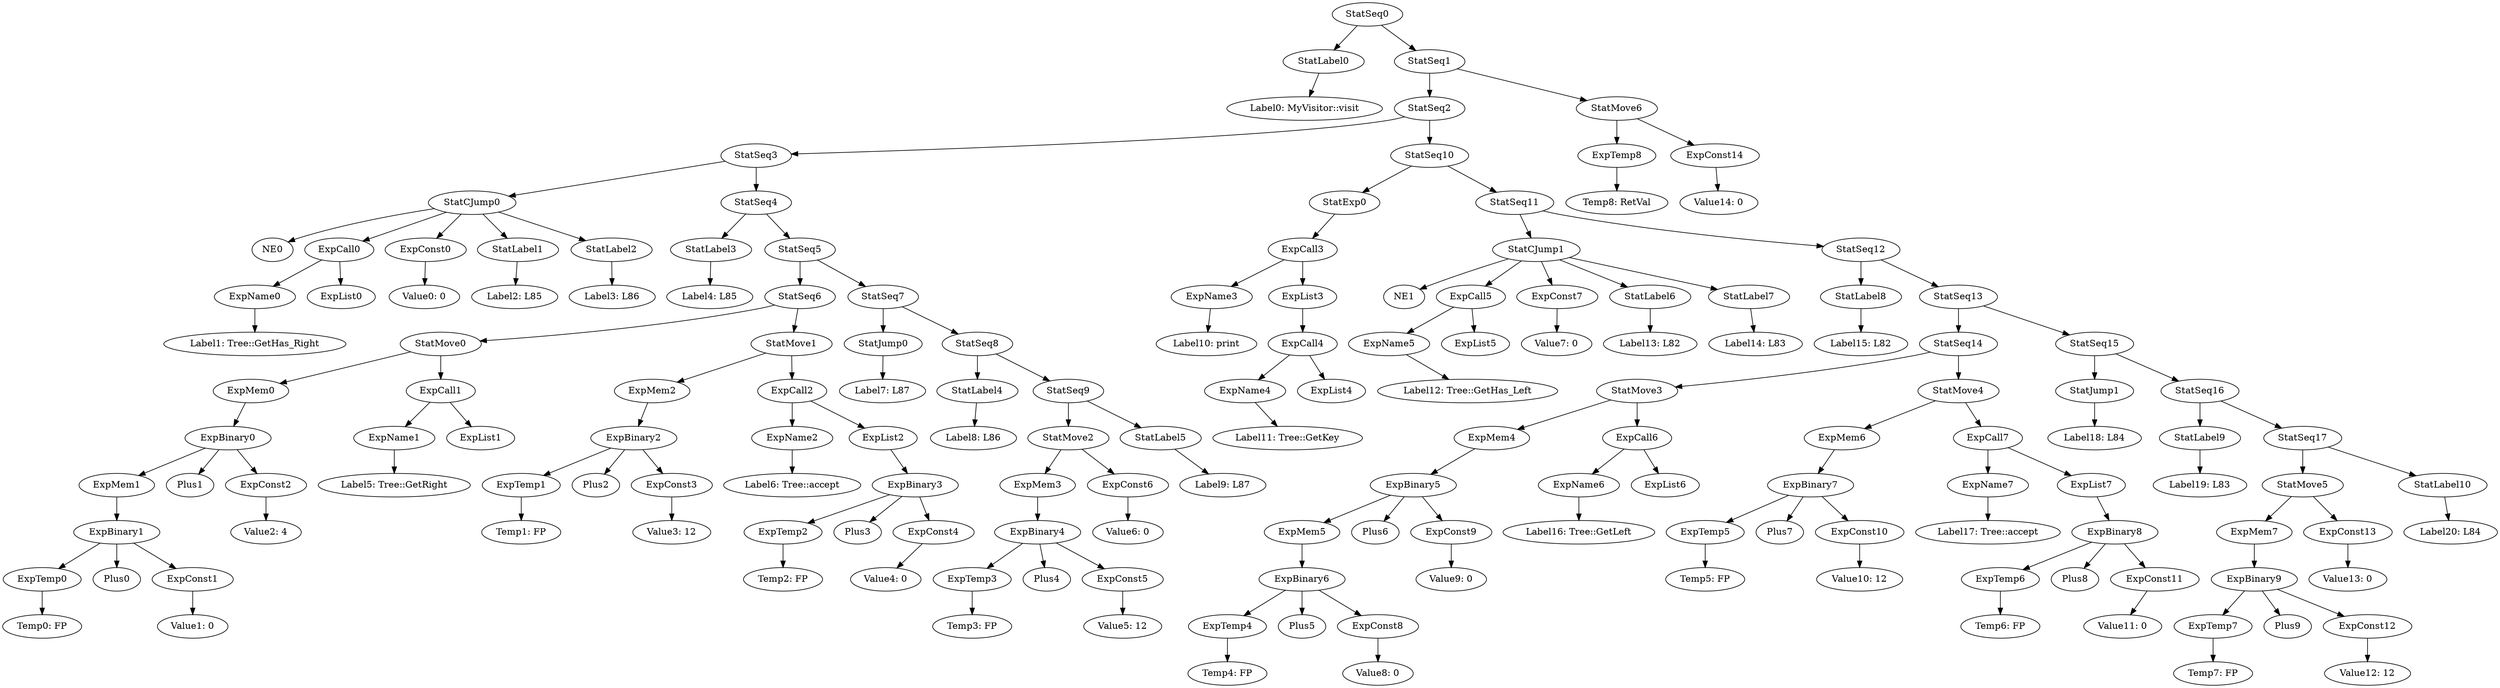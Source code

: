 digraph {
	ordering = out;
	ExpConst14 -> "Value14: 0";
	StatMove6 -> ExpTemp8;
	StatMove6 -> ExpConst14;
	ExpTemp8 -> "Temp8: RetVal";
	StatLabel10 -> "Label20: L84";
	ExpConst6 -> "Value6: 0";
	ExpMem1 -> ExpBinary1;
	StatMove2 -> ExpMem3;
	StatMove2 -> ExpConst6;
	ExpMem3 -> ExpBinary4;
	ExpConst0 -> "Value0: 0";
	StatLabel7 -> "Label14: L83";
	ExpList2 -> ExpBinary3;
	ExpConst4 -> "Value4: 0";
	ExpTemp2 -> "Temp2: FP";
	ExpConst3 -> "Value3: 12";
	StatLabel6 -> "Label13: L82";
	ExpTemp5 -> "Temp5: FP";
	ExpBinary2 -> ExpTemp1;
	ExpBinary2 -> Plus2;
	ExpBinary2 -> ExpConst3;
	StatSeq17 -> StatMove5;
	StatSeq17 -> StatLabel10;
	StatLabel0 -> "Label0: MyVisitor::visit";
	ExpMem5 -> ExpBinary6;
	StatSeq3 -> StatCJump0;
	StatSeq3 -> StatSeq4;
	StatSeq15 -> StatJump1;
	StatSeq15 -> StatSeq16;
	StatLabel3 -> "Label4: L85";
	ExpBinary3 -> ExpTemp2;
	ExpBinary3 -> Plus3;
	ExpBinary3 -> ExpConst4;
	ExpMem7 -> ExpBinary9;
	StatMove0 -> ExpMem0;
	StatMove0 -> ExpCall1;
	ExpTemp3 -> "Temp3: FP";
	StatSeq8 -> StatLabel4;
	StatSeq8 -> StatSeq9;
	StatSeq6 -> StatMove0;
	StatSeq6 -> StatMove1;
	StatLabel8 -> "Label15: L82";
	ExpConst1 -> "Value1: 0";
	ExpName1 -> "Label5: Tree::GetRight";
	StatSeq10 -> StatExp0;
	StatSeq10 -> StatSeq11;
	StatSeq14 -> StatMove3;
	StatSeq14 -> StatMove4;
	StatSeq9 -> StatMove2;
	StatSeq9 -> StatLabel5;
	ExpCall0 -> ExpName0;
	ExpCall0 -> ExpList0;
	ExpCall1 -> ExpName1;
	ExpCall1 -> ExpList1;
	StatSeq1 -> StatSeq2;
	StatSeq1 -> StatMove6;
	ExpMem2 -> ExpBinary2;
	StatLabel1 -> "Label2: L85";
	ExpName2 -> "Label6: Tree::accept";
	ExpCall4 -> ExpName4;
	ExpCall4 -> ExpList4;
	StatJump0 -> "Label7: L87";
	ExpName7 -> "Label17: Tree::accept";
	ExpBinary4 -> ExpTemp3;
	ExpBinary4 -> Plus4;
	ExpBinary4 -> ExpConst5;
	ExpTemp1 -> "Temp1: FP";
	ExpConst5 -> "Value5: 12";
	StatSeq0 -> StatLabel0;
	StatSeq0 -> StatSeq1;
	ExpConst2 -> "Value2: 4";
	StatExp0 -> ExpCall3;
	StatSeq5 -> StatSeq6;
	StatSeq5 -> StatSeq7;
	StatLabel4 -> "Label8: L86";
	StatLabel9 -> "Label19: L83";
	StatMove1 -> ExpMem2;
	StatMove1 -> ExpCall2;
	StatSeq13 -> StatSeq14;
	StatSeq13 -> StatSeq15;
	StatCJump0 -> NE0;
	StatCJump0 -> ExpCall0;
	StatCJump0 -> ExpConst0;
	StatCJump0 -> StatLabel1;
	StatCJump0 -> StatLabel2;
	ExpConst8 -> "Value8: 0";
	ExpName0 -> "Label1: Tree::GetHas_Right";
	ExpName5 -> "Label12: Tree::GetHas_Left";
	ExpTemp0 -> "Temp0: FP";
	ExpTemp7 -> "Temp7: FP";
	ExpMem0 -> ExpBinary0;
	ExpBinary0 -> ExpMem1;
	ExpBinary0 -> Plus1;
	ExpBinary0 -> ExpConst2;
	ExpCall2 -> ExpName2;
	ExpCall2 -> ExpList2;
	StatSeq2 -> StatSeq3;
	StatSeq2 -> StatSeq10;
	ExpName4 -> "Label11: Tree::GetKey";
	ExpMem4 -> ExpBinary5;
	ExpList3 -> ExpCall4;
	ExpCall3 -> ExpName3;
	ExpCall3 -> ExpList3;
	StatCJump1 -> NE1;
	StatCJump1 -> ExpCall5;
	StatCJump1 -> ExpConst7;
	StatCJump1 -> StatLabel6;
	StatCJump1 -> StatLabel7;
	ExpCall5 -> ExpName5;
	ExpCall5 -> ExpList5;
	ExpConst7 -> "Value7: 0";
	StatSeq11 -> StatCJump1;
	StatSeq11 -> StatSeq12;
	ExpBinary5 -> ExpMem5;
	ExpBinary5 -> Plus6;
	ExpBinary5 -> ExpConst9;
	StatSeq12 -> StatLabel8;
	StatSeq12 -> StatSeq13;
	StatLabel5 -> "Label9: L87";
	ExpTemp4 -> "Temp4: FP";
	ExpBinary6 -> ExpTemp4;
	ExpBinary6 -> Plus5;
	ExpBinary6 -> ExpConst8;
	StatMove3 -> ExpMem4;
	StatMove3 -> ExpCall6;
	ExpName6 -> "Label16: Tree::GetLeft";
	ExpCall6 -> ExpName6;
	ExpCall6 -> ExpList6;
	ExpConst12 -> "Value12: 12";
	ExpBinary1 -> ExpTemp0;
	ExpBinary1 -> Plus0;
	ExpBinary1 -> ExpConst1;
	ExpConst10 -> "Value10: 12";
	StatMove5 -> ExpMem7;
	StatMove5 -> ExpConst13;
	StatLabel2 -> "Label3: L86";
	ExpConst9 -> "Value9: 0";
	StatMove4 -> ExpMem6;
	StatMove4 -> ExpCall7;
	ExpMem6 -> ExpBinary7;
	ExpCall7 -> ExpName7;
	ExpCall7 -> ExpList7;
	ExpTemp6 -> "Temp6: FP";
	ExpBinary8 -> ExpTemp6;
	ExpBinary8 -> Plus8;
	ExpBinary8 -> ExpConst11;
	ExpConst11 -> "Value11: 0";
	ExpName3 -> "Label10: print";
	ExpList7 -> ExpBinary8;
	StatSeq4 -> StatLabel3;
	StatSeq4 -> StatSeq5;
	StatJump1 -> "Label18: L84";
	StatSeq7 -> StatJump0;
	StatSeq7 -> StatSeq8;
	StatSeq16 -> StatLabel9;
	StatSeq16 -> StatSeq17;
	ExpBinary7 -> ExpTemp5;
	ExpBinary7 -> Plus7;
	ExpBinary7 -> ExpConst10;
	ExpBinary9 -> ExpTemp7;
	ExpBinary9 -> Plus9;
	ExpBinary9 -> ExpConst12;
	ExpConst13 -> "Value13: 0";
}

